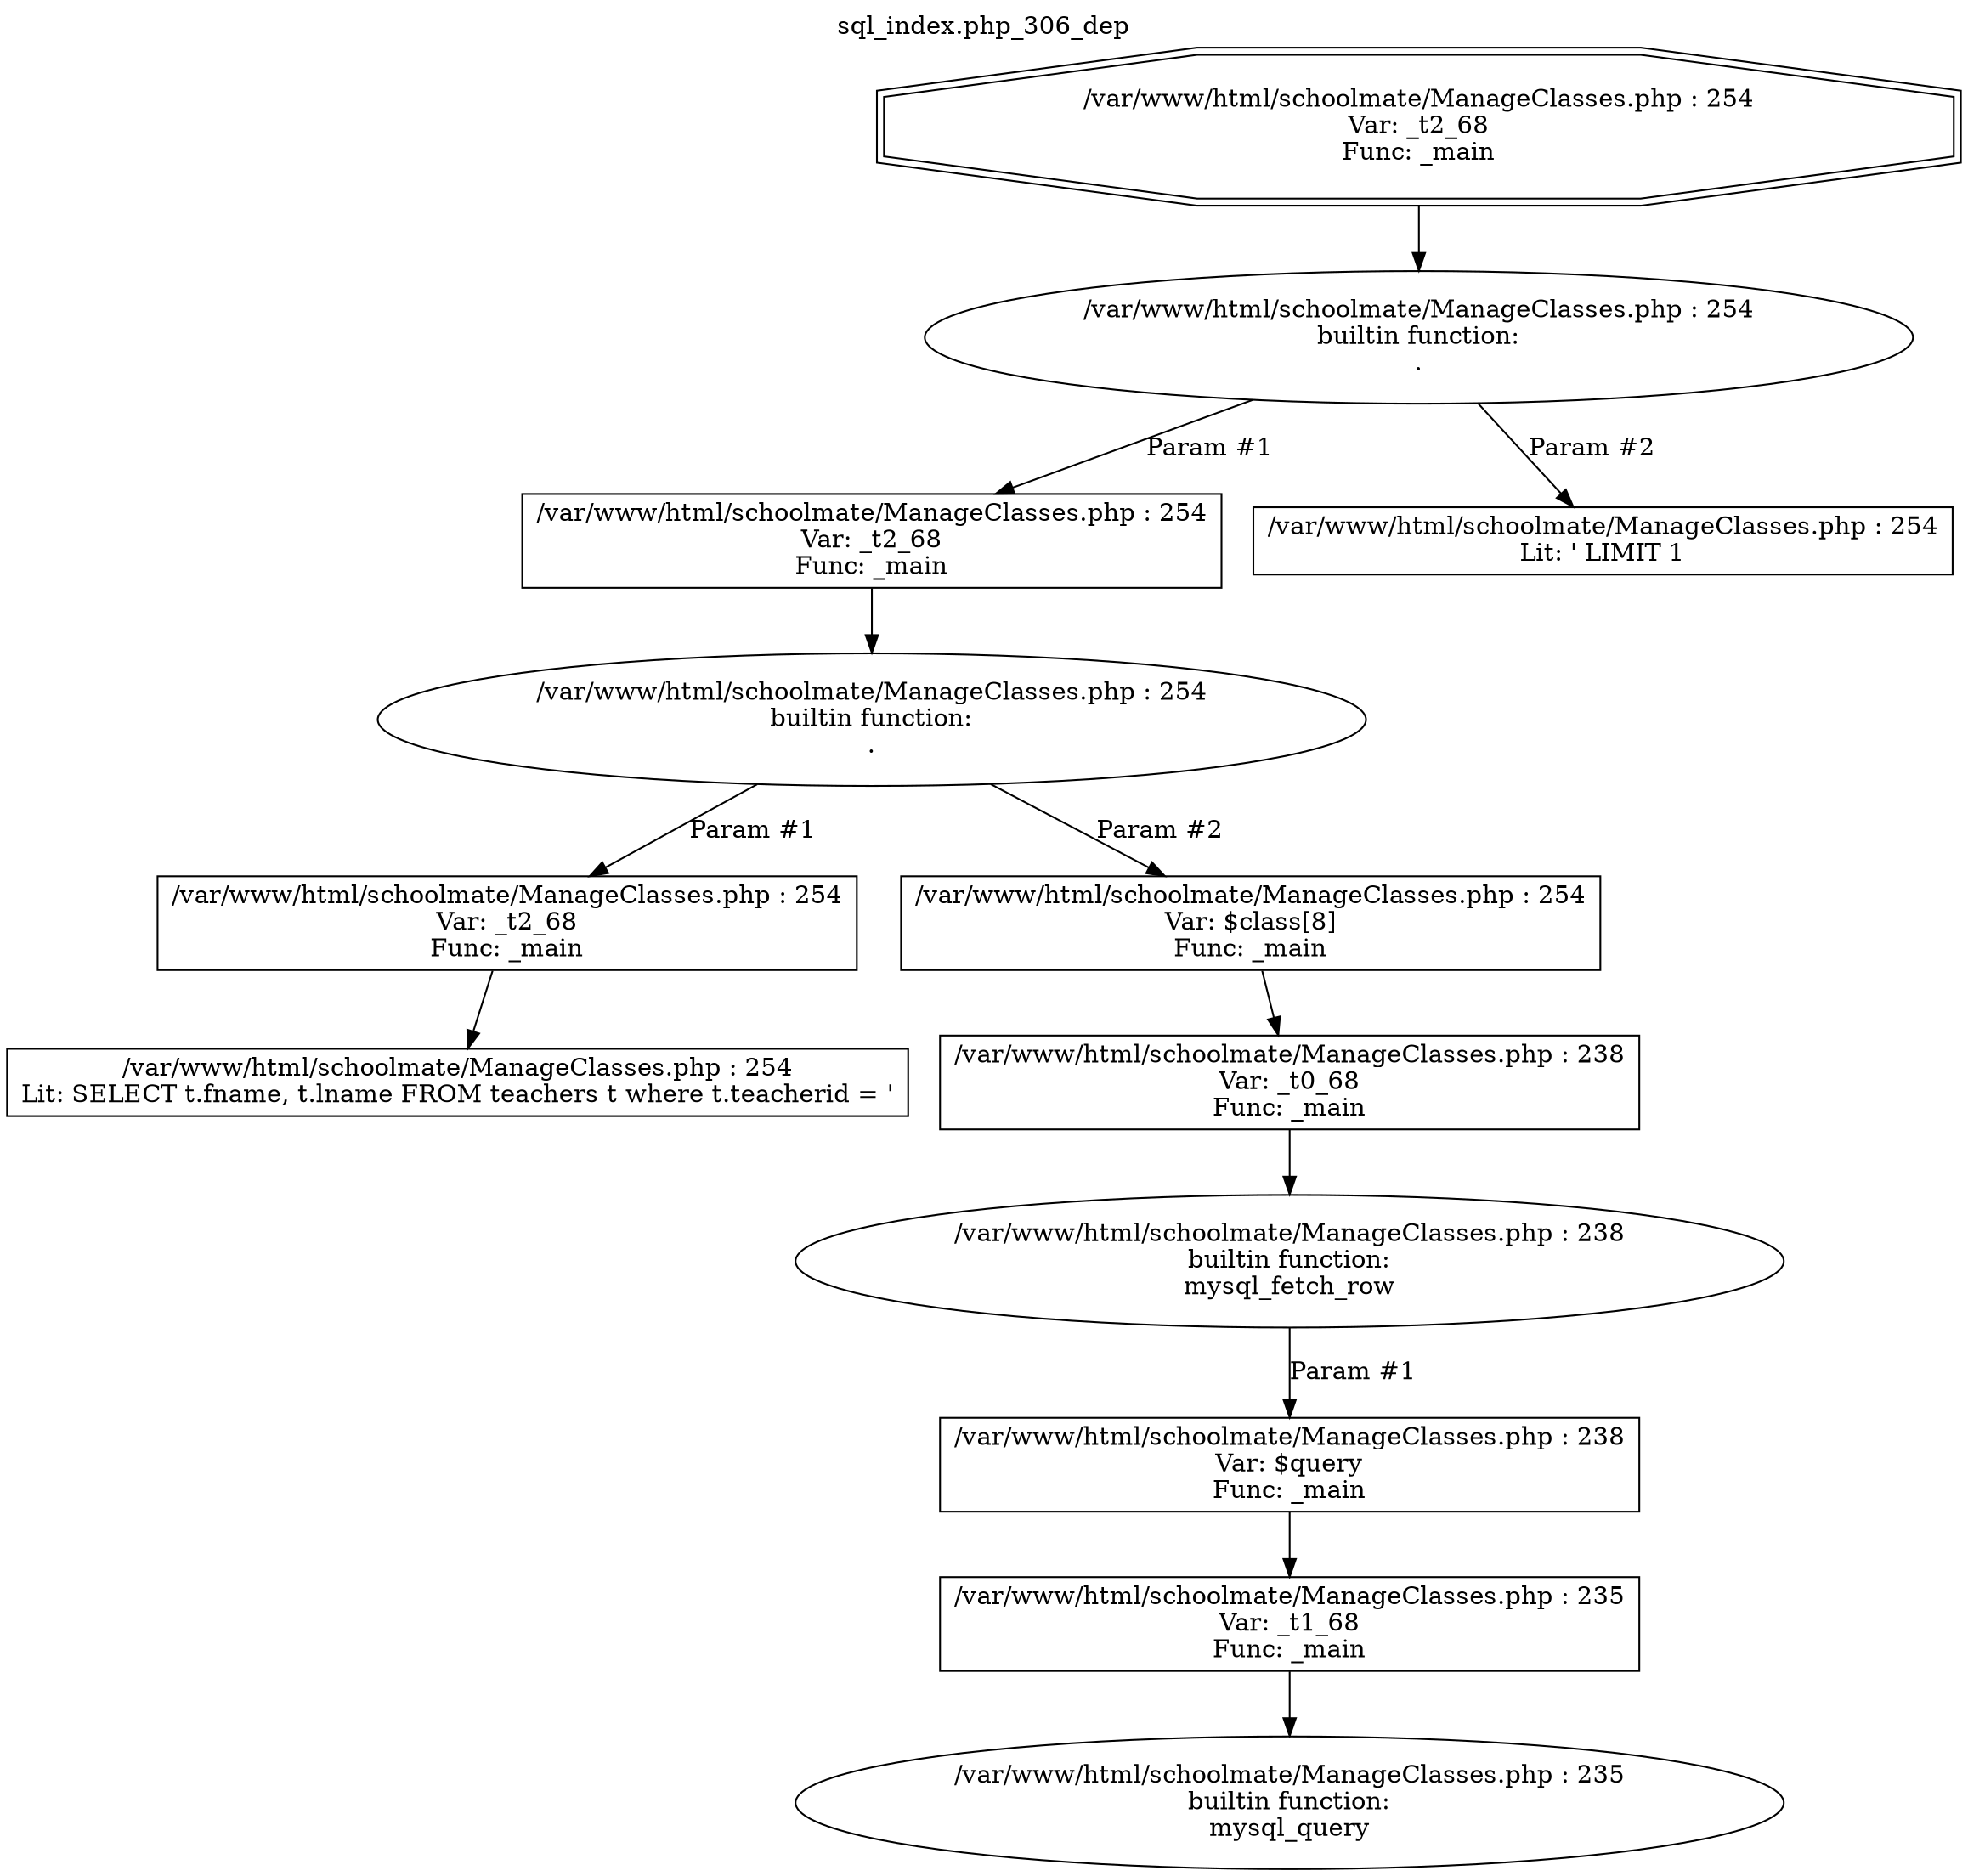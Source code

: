 digraph cfg {
  label="sql_index.php_306_dep";
  labelloc=t;
  n1 [shape=doubleoctagon, label="/var/www/html/schoolmate/ManageClasses.php : 254\nVar: _t2_68\nFunc: _main\n"];
  n2 [shape=ellipse, label="/var/www/html/schoolmate/ManageClasses.php : 254\nbuiltin function:\n.\n"];
  n3 [shape=box, label="/var/www/html/schoolmate/ManageClasses.php : 254\nVar: _t2_68\nFunc: _main\n"];
  n4 [shape=ellipse, label="/var/www/html/schoolmate/ManageClasses.php : 254\nbuiltin function:\n.\n"];
  n5 [shape=box, label="/var/www/html/schoolmate/ManageClasses.php : 254\nVar: _t2_68\nFunc: _main\n"];
  n6 [shape=box, label="/var/www/html/schoolmate/ManageClasses.php : 254\nLit: SELECT t.fname, t.lname FROM teachers t where t.teacherid = '\n"];
  n7 [shape=box, label="/var/www/html/schoolmate/ManageClasses.php : 254\nVar: $class[8]\nFunc: _main\n"];
  n8 [shape=box, label="/var/www/html/schoolmate/ManageClasses.php : 238\nVar: _t0_68\nFunc: _main\n"];
  n9 [shape=ellipse, label="/var/www/html/schoolmate/ManageClasses.php : 238\nbuiltin function:\nmysql_fetch_row\n"];
  n10 [shape=box, label="/var/www/html/schoolmate/ManageClasses.php : 238\nVar: $query\nFunc: _main\n"];
  n11 [shape=box, label="/var/www/html/schoolmate/ManageClasses.php : 235\nVar: _t1_68\nFunc: _main\n"];
  n12 [shape=ellipse, label="/var/www/html/schoolmate/ManageClasses.php : 235\nbuiltin function:\nmysql_query\n"];
  n13 [shape=box, label="/var/www/html/schoolmate/ManageClasses.php : 254\nLit: ' LIMIT 1\n"];
  n1 -> n2;
  n3 -> n4;
  n5 -> n6;
  n4 -> n5[label="Param #1"];
  n4 -> n7[label="Param #2"];
  n8 -> n9;
  n11 -> n12;
  n10 -> n11;
  n9 -> n10[label="Param #1"];
  n7 -> n8;
  n2 -> n3[label="Param #1"];
  n2 -> n13[label="Param #2"];
}
